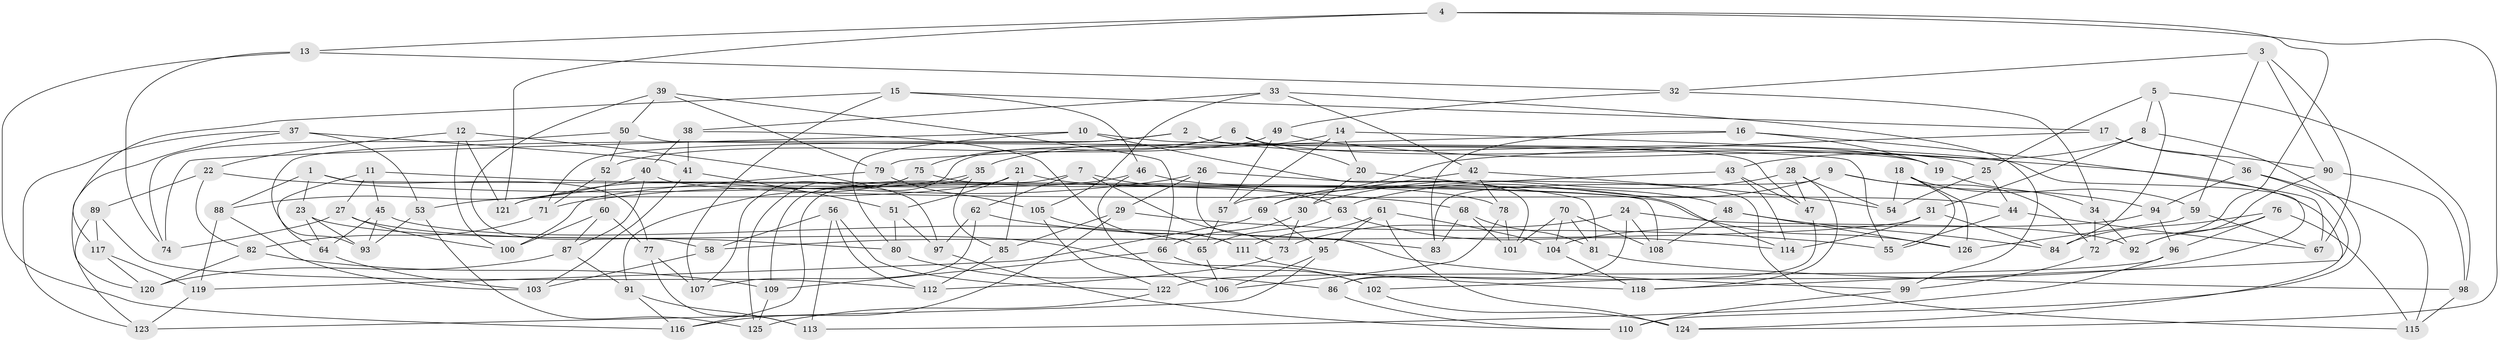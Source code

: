 // Generated by graph-tools (version 1.1) at 2025/11/02/27/25 16:11:45]
// undirected, 126 vertices, 252 edges
graph export_dot {
graph [start="1"]
  node [color=gray90,style=filled];
  1;
  2;
  3;
  4;
  5;
  6;
  7;
  8;
  9;
  10;
  11;
  12;
  13;
  14;
  15;
  16;
  17;
  18;
  19;
  20;
  21;
  22;
  23;
  24;
  25;
  26;
  27;
  28;
  29;
  30;
  31;
  32;
  33;
  34;
  35;
  36;
  37;
  38;
  39;
  40;
  41;
  42;
  43;
  44;
  45;
  46;
  47;
  48;
  49;
  50;
  51;
  52;
  53;
  54;
  55;
  56;
  57;
  58;
  59;
  60;
  61;
  62;
  63;
  64;
  65;
  66;
  67;
  68;
  69;
  70;
  71;
  72;
  73;
  74;
  75;
  76;
  77;
  78;
  79;
  80;
  81;
  82;
  83;
  84;
  85;
  86;
  87;
  88;
  89;
  90;
  91;
  92;
  93;
  94;
  95;
  96;
  97;
  98;
  99;
  100;
  101;
  102;
  103;
  104;
  105;
  106;
  107;
  108;
  109;
  110;
  111;
  112;
  113;
  114;
  115;
  116;
  117;
  118;
  119;
  120;
  121;
  122;
  123;
  124;
  125;
  126;
  1 -- 77;
  1 -- 23;
  1 -- 108;
  1 -- 88;
  2 -- 19;
  2 -- 47;
  2 -- 93;
  2 -- 71;
  3 -- 90;
  3 -- 32;
  3 -- 67;
  3 -- 59;
  4 -- 121;
  4 -- 72;
  4 -- 124;
  4 -- 13;
  5 -- 84;
  5 -- 98;
  5 -- 8;
  5 -- 25;
  6 -- 20;
  6 -- 125;
  6 -- 25;
  6 -- 75;
  7 -- 73;
  7 -- 116;
  7 -- 63;
  7 -- 62;
  8 -- 110;
  8 -- 31;
  8 -- 43;
  9 -- 83;
  9 -- 72;
  9 -- 63;
  9 -- 94;
  10 -- 80;
  10 -- 19;
  10 -- 74;
  10 -- 101;
  11 -- 27;
  11 -- 126;
  11 -- 45;
  11 -- 64;
  12 -- 100;
  12 -- 121;
  12 -- 97;
  12 -- 22;
  13 -- 32;
  13 -- 116;
  13 -- 74;
  14 -- 102;
  14 -- 20;
  14 -- 57;
  14 -- 35;
  15 -- 117;
  15 -- 107;
  15 -- 17;
  15 -- 46;
  16 -- 67;
  16 -- 83;
  16 -- 79;
  16 -- 19;
  17 -- 90;
  17 -- 69;
  17 -- 36;
  18 -- 55;
  18 -- 59;
  18 -- 126;
  18 -- 54;
  19 -- 34;
  20 -- 81;
  20 -- 30;
  21 -- 51;
  21 -- 85;
  21 -- 114;
  21 -- 53;
  22 -- 89;
  22 -- 82;
  22 -- 68;
  23 -- 93;
  23 -- 80;
  23 -- 64;
  24 -- 92;
  24 -- 108;
  24 -- 73;
  24 -- 86;
  25 -- 54;
  25 -- 44;
  26 -- 99;
  26 -- 115;
  26 -- 71;
  26 -- 29;
  27 -- 100;
  27 -- 74;
  27 -- 102;
  28 -- 54;
  28 -- 118;
  28 -- 30;
  28 -- 47;
  29 -- 116;
  29 -- 55;
  29 -- 85;
  30 -- 66;
  30 -- 73;
  31 -- 58;
  31 -- 84;
  31 -- 114;
  32 -- 34;
  32 -- 49;
  33 -- 42;
  33 -- 38;
  33 -- 99;
  33 -- 105;
  34 -- 72;
  34 -- 92;
  35 -- 121;
  35 -- 85;
  35 -- 109;
  36 -- 115;
  36 -- 94;
  36 -- 118;
  37 -- 41;
  37 -- 53;
  37 -- 120;
  37 -- 123;
  38 -- 41;
  38 -- 111;
  38 -- 40;
  39 -- 50;
  39 -- 58;
  39 -- 66;
  39 -- 79;
  40 -- 44;
  40 -- 87;
  40 -- 88;
  41 -- 51;
  41 -- 103;
  42 -- 54;
  42 -- 69;
  42 -- 78;
  43 -- 57;
  43 -- 114;
  43 -- 47;
  44 -- 55;
  44 -- 67;
  45 -- 93;
  45 -- 65;
  45 -- 64;
  46 -- 106;
  46 -- 48;
  46 -- 121;
  47 -- 86;
  48 -- 126;
  48 -- 108;
  48 -- 84;
  49 -- 57;
  49 -- 124;
  49 -- 52;
  50 -- 74;
  50 -- 52;
  50 -- 55;
  51 -- 80;
  51 -- 97;
  52 -- 71;
  52 -- 60;
  53 -- 125;
  53 -- 93;
  56 -- 122;
  56 -- 112;
  56 -- 58;
  56 -- 113;
  57 -- 65;
  58 -- 103;
  59 -- 67;
  59 -- 126;
  60 -- 100;
  60 -- 77;
  60 -- 87;
  61 -- 111;
  61 -- 95;
  61 -- 124;
  61 -- 104;
  62 -- 83;
  62 -- 97;
  62 -- 107;
  63 -- 114;
  63 -- 65;
  64 -- 103;
  65 -- 106;
  66 -- 102;
  66 -- 109;
  68 -- 83;
  68 -- 81;
  68 -- 101;
  69 -- 95;
  69 -- 119;
  70 -- 108;
  70 -- 81;
  70 -- 104;
  70 -- 101;
  71 -- 82;
  72 -- 99;
  73 -- 112;
  75 -- 91;
  75 -- 78;
  75 -- 107;
  76 -- 96;
  76 -- 84;
  76 -- 115;
  76 -- 92;
  77 -- 107;
  77 -- 113;
  78 -- 106;
  78 -- 101;
  79 -- 100;
  79 -- 105;
  80 -- 86;
  81 -- 98;
  82 -- 120;
  82 -- 109;
  85 -- 112;
  86 -- 110;
  87 -- 120;
  87 -- 91;
  88 -- 103;
  88 -- 119;
  89 -- 123;
  89 -- 117;
  89 -- 112;
  90 -- 98;
  90 -- 92;
  91 -- 116;
  91 -- 113;
  94 -- 104;
  94 -- 96;
  95 -- 123;
  95 -- 106;
  96 -- 122;
  96 -- 113;
  97 -- 110;
  98 -- 115;
  99 -- 110;
  102 -- 124;
  104 -- 118;
  105 -- 111;
  105 -- 122;
  109 -- 125;
  111 -- 118;
  117 -- 120;
  117 -- 119;
  119 -- 123;
  122 -- 125;
}

